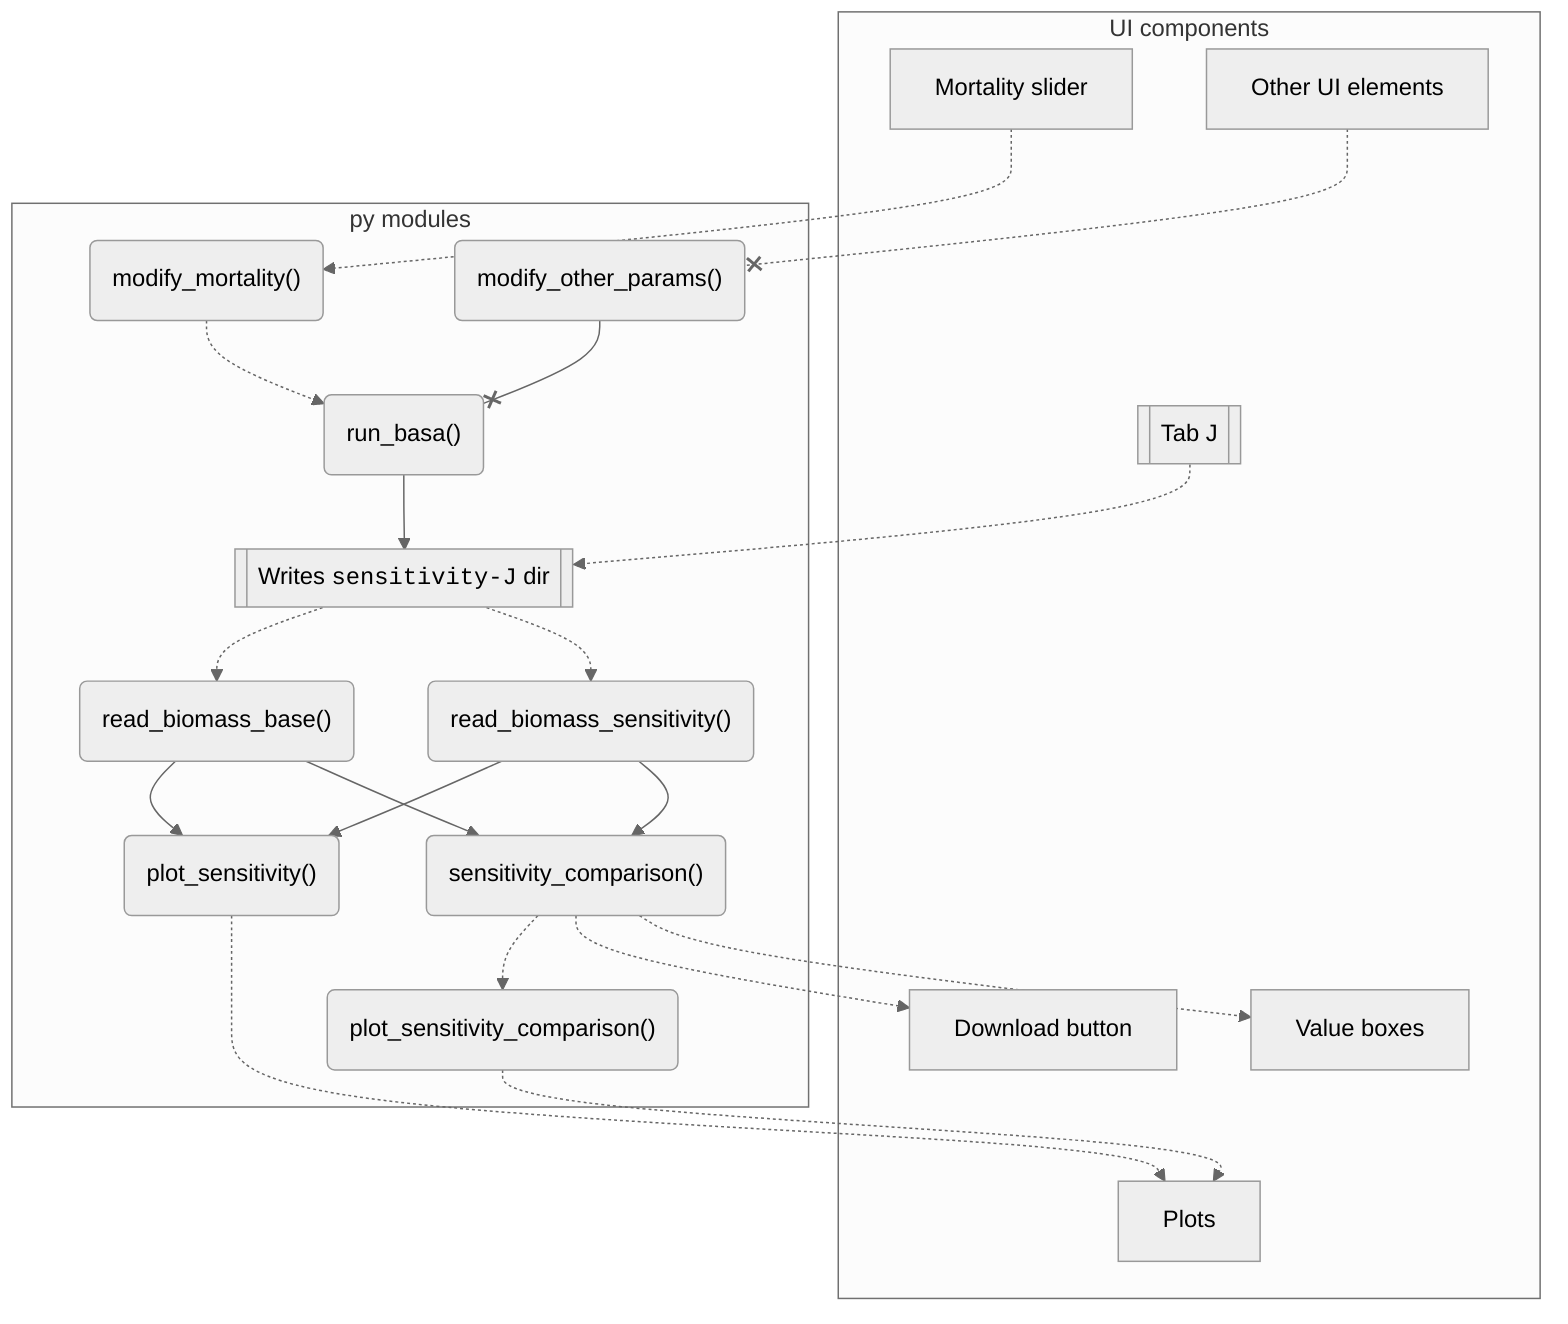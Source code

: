 %%{init: {'theme':'neutral'}}%%
flowchart TB
  subgraph UI components;
  A[Mortality slider]; 
  Ab[Other UI elements];
  L[[Tab J]];
  I[Value boxes];
  J[Plots];
  K[Download button];
  end;
  A -.-> B("modify_mortality()");
  Ab -.-x Bb("modify_other_params()");
  L -.-> Cb;
  subgraph py modules;
  B -.-> C("run_basa()");
  Bb --x C("run_basa()");
  C --> Cb[[Writes <tt>sensitivity-J</tt> dir]]
  Cb -.-> D("read_biomass_base()");  
  Cb -.-> E("read_biomass_sensitivity()");  
  D --> F("plot_sensitivity()");  
  E --> F;  
  D --> G("sensitivity_comparison()");  
  E --> G; 
  G -.-> H("plot_sensitivity_comparison()"); 
  end
  G -.-> K;
  G -.-> I;
  H -.-> J; 
  F -.-> J;